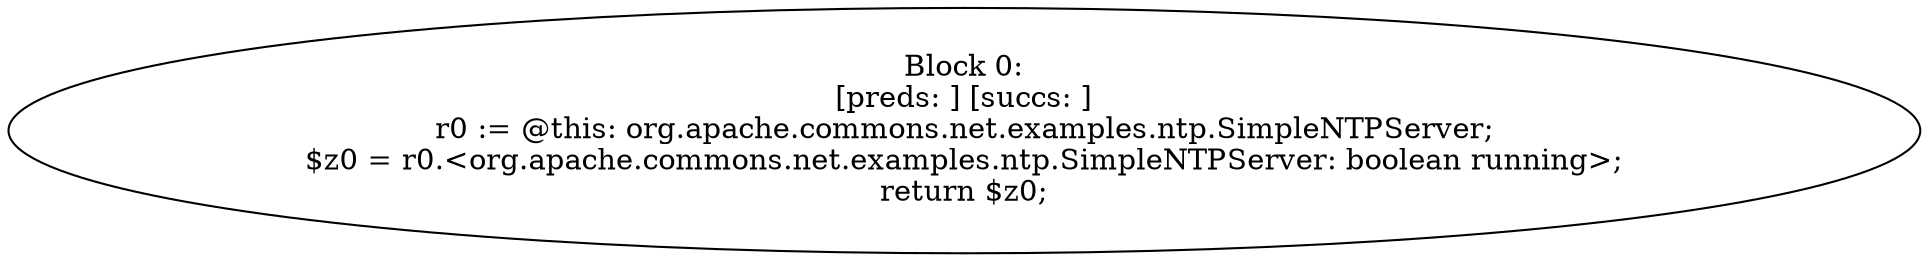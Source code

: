 digraph "unitGraph" {
    "Block 0:
[preds: ] [succs: ]
r0 := @this: org.apache.commons.net.examples.ntp.SimpleNTPServer;
$z0 = r0.<org.apache.commons.net.examples.ntp.SimpleNTPServer: boolean running>;
return $z0;
"
}
